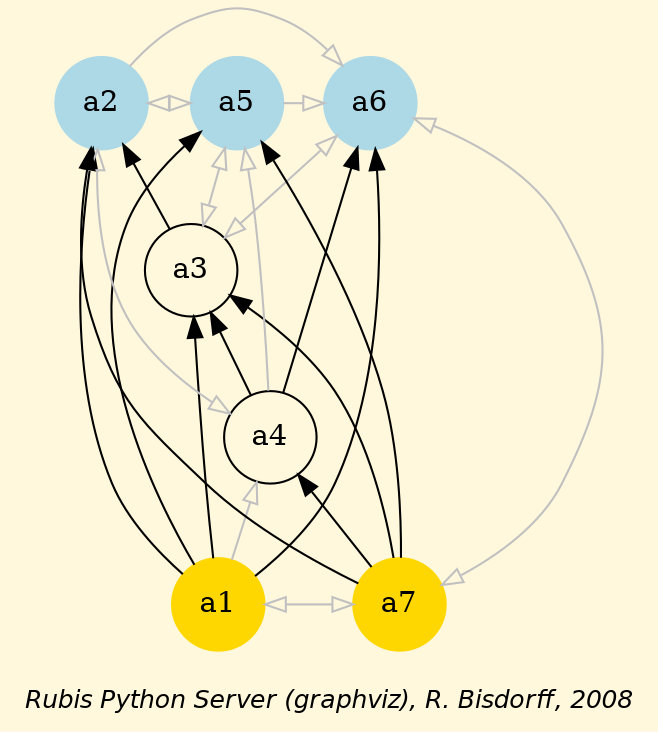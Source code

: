 digraph G {
graph [ bgcolor = cornsilk, fontname = "Helvetica-Oblique",
 fontsize = 12,
 label = "\nRubis Python Server (graphviz), R. Bisdorff, 2008", size="7,7"];
n1 [shape = "circle", label = "a1", style = "filled", color = gold];
n2 [shape = "circle", label = "a2", style = "filled", color = lightblue];
n3 [shape = "circle", label = "a3"];
n4 [shape = "circle", label = "a4"];
n5 [shape = "circle", label = "a5", style = "filled", color = lightblue];
n6 [shape = "circle", label = "a6", style = "filled", color = lightblue];
n7 [shape = "circle", label = "a7", style = "filled", color = gold];
n1-> n2 [dir=forward, color=black] ;
n1-> n3 [dir=forward, color=black] ;
n1-> n4 [dir=forward, color=grey, arrowhead=empty] ;
n1-> n5 [dir=forward, color=black] ;
n1-> n6 [dir=forward, color=black] ;
n1-> n7 [dir=both, color=grey, arrowhead=empty, arrowtail=empty] ;
n2-> n3 [dir=back, color=black] ;
n2-> n4 [dir=both, color=grey, arrowhead=empty, arrowtail=empty] ;
n2-> n5 [dir=both, color=grey, arrowhead=empty, arrowtail=empty] ;
n2-> n6 [dir=forward, color=grey, arrowhead=empty] ;
n2-> n7 [dir=back, color=black] ;
n3-> n4 [dir=back, color=black] ;
n3-> n5 [dir=both, color=grey, arrowhead=empty, arrowtail=empty] ;
n3-> n6 [dir=both, color=grey, arrowhead=empty, arrowtail=empty] ;
n3-> n7 [dir=back, color=black] ;
n4-> n5 [dir=forward, color=grey, arrowhead=empty] ;
n4-> n6 [dir=forward, color=black] ;
n4-> n7 [dir=back, color=black] ;
n5-> n6 [dir=forward, color=grey, arrowhead=empty] ;
n5-> n7 [dir=back, color=black] ;
n6-> n7 [dir=both, color=grey, arrowhead=empty, arrowtail=empty] ;
{rank=max; n1 n7 }
{rank=min; n2 n5 n6 }
}

